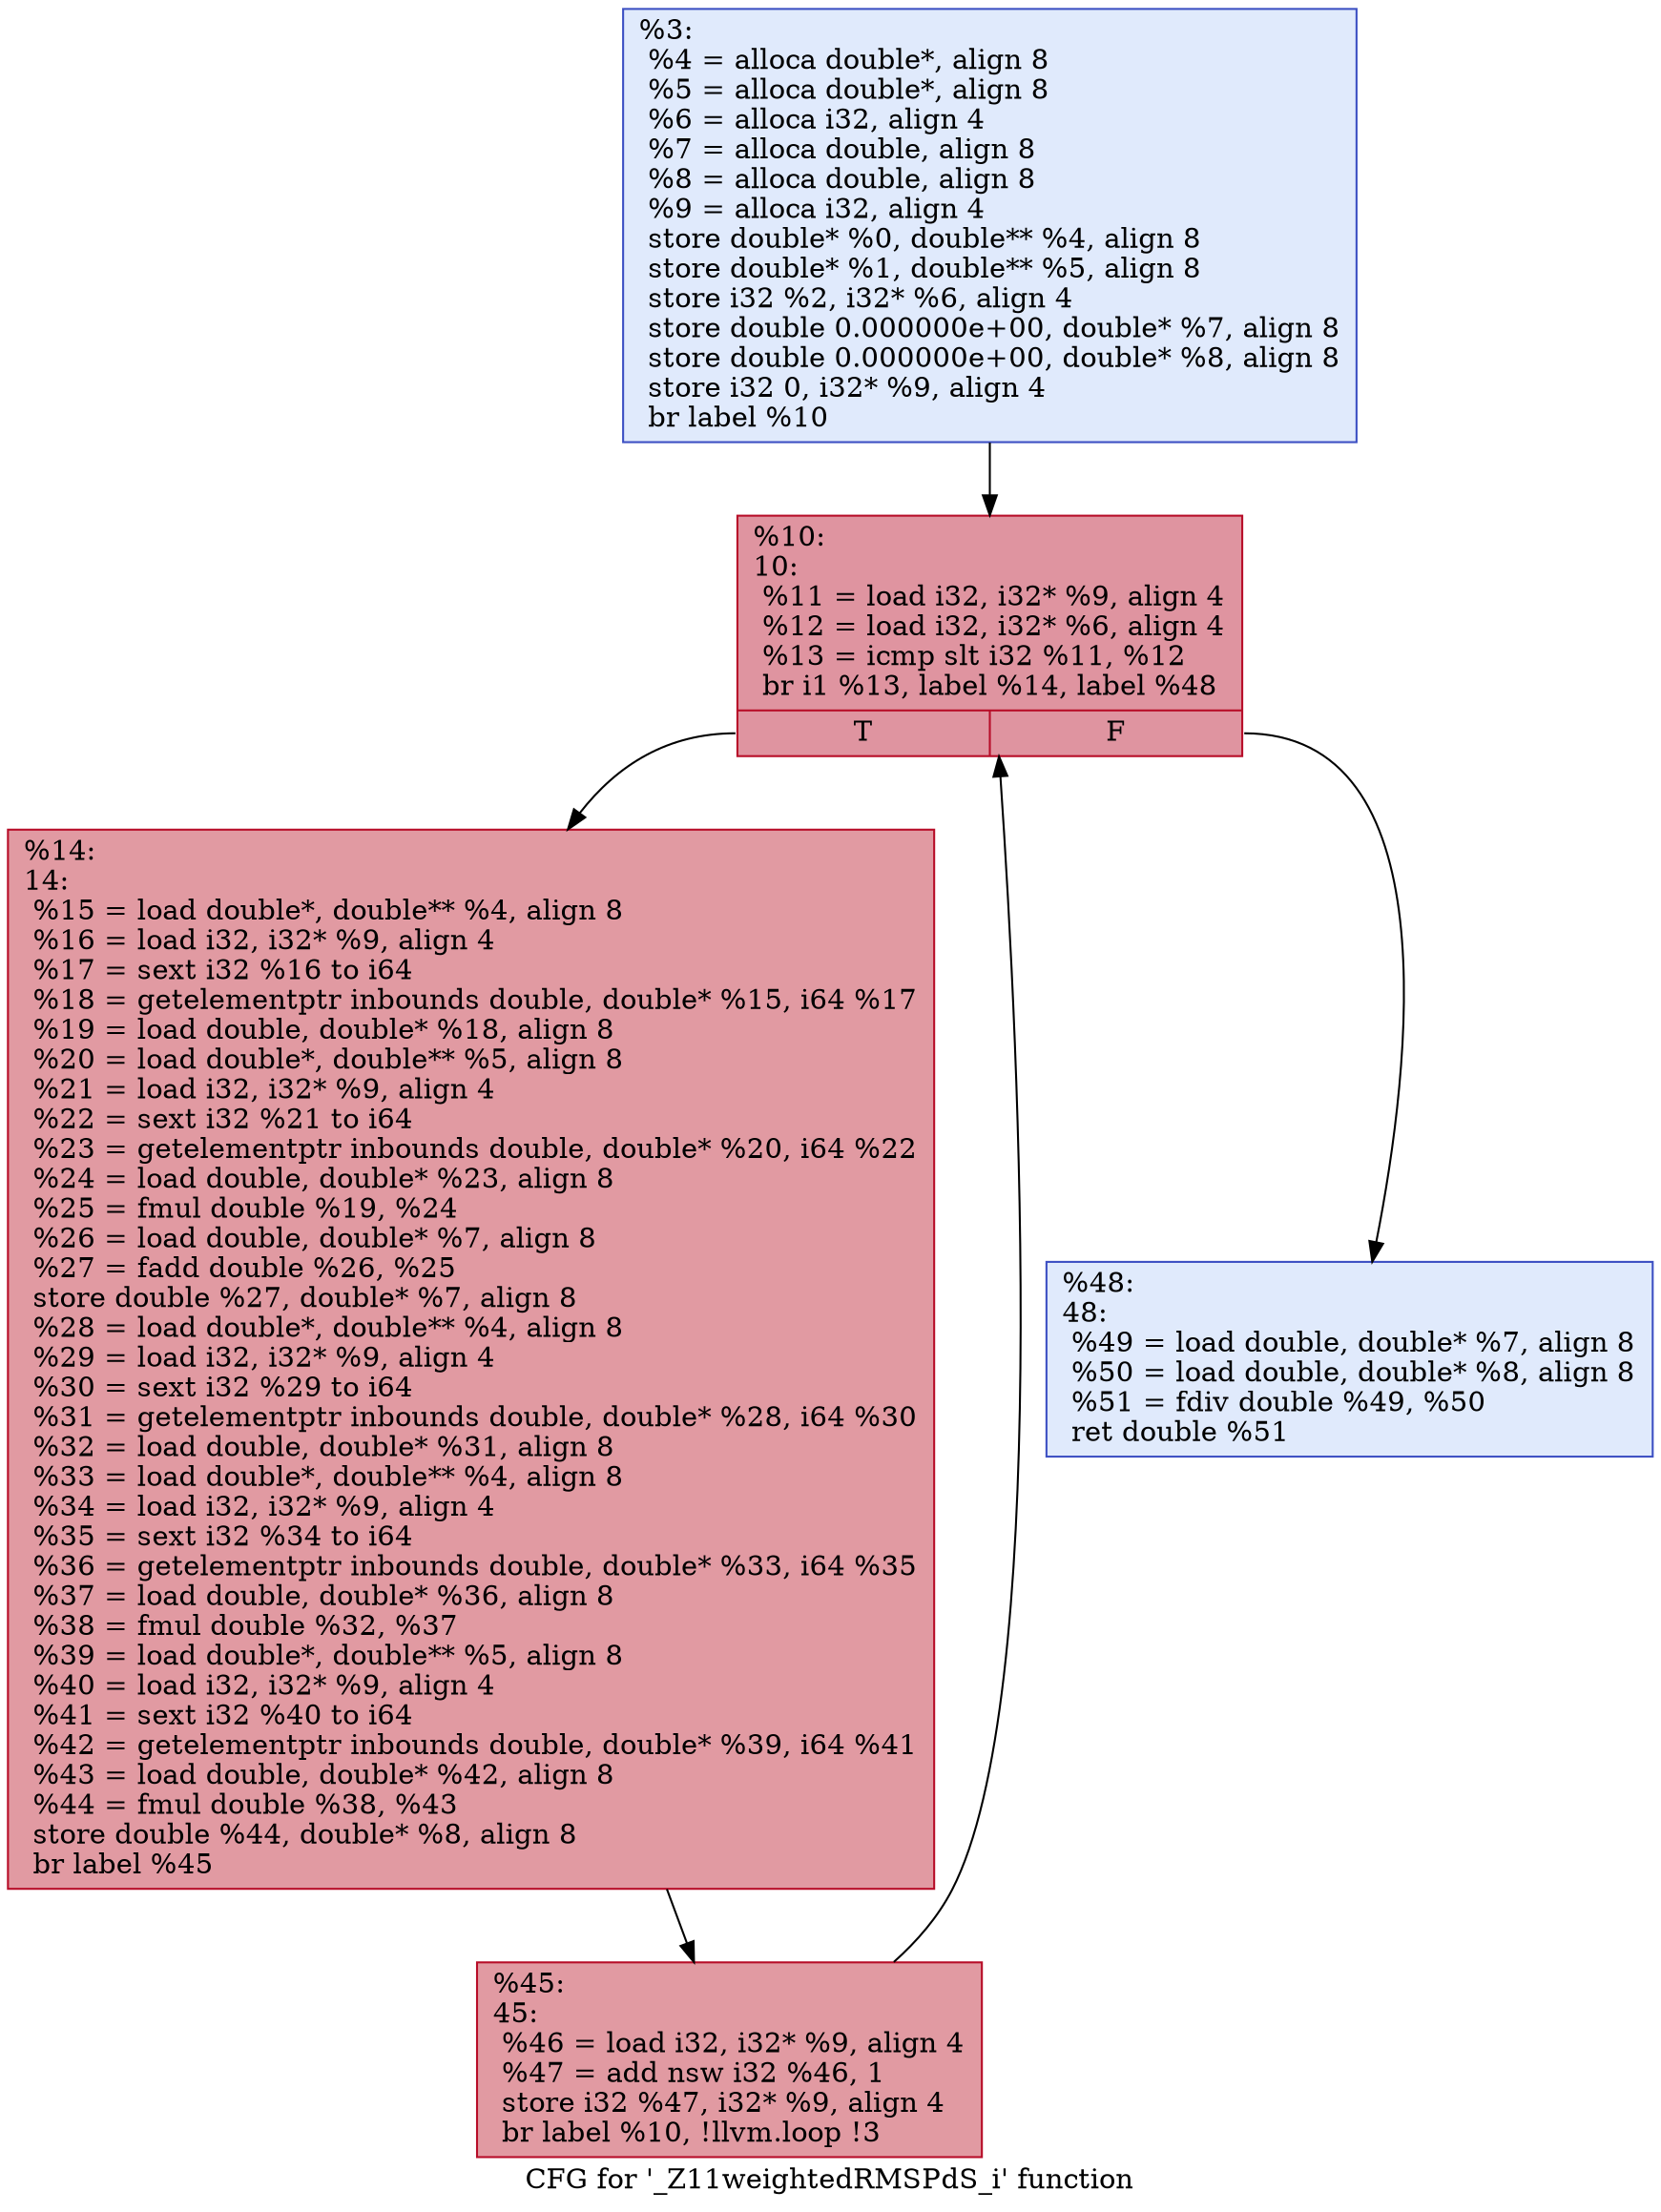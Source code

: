 digraph "CFG for '_Z11weightedRMSPdS_i' function" {
	label="CFG for '_Z11weightedRMSPdS_i' function";

	Node0x2704ac91340 [shape=record,color="#3d50c3ff", style=filled, fillcolor="#b9d0f970",label="{%3:\l  %4 = alloca double*, align 8\l  %5 = alloca double*, align 8\l  %6 = alloca i32, align 4\l  %7 = alloca double, align 8\l  %8 = alloca double, align 8\l  %9 = alloca i32, align 4\l  store double* %0, double** %4, align 8\l  store double* %1, double** %5, align 8\l  store i32 %2, i32* %6, align 4\l  store double 0.000000e+00, double* %7, align 8\l  store double 0.000000e+00, double* %8, align 8\l  store i32 0, i32* %9, align 4\l  br label %10\l}"];
	Node0x2704ac91340 -> Node0x2704ac909e0;
	Node0x2704ac909e0 [shape=record,color="#b70d28ff", style=filled, fillcolor="#b70d2870",label="{%10:\l10:                                               \l  %11 = load i32, i32* %9, align 4\l  %12 = load i32, i32* %6, align 4\l  %13 = icmp slt i32 %11, %12\l  br i1 %13, label %14, label %48\l|{<s0>T|<s1>F}}"];
	Node0x2704ac909e0:s0 -> Node0x2704ac90cb0;
	Node0x2704ac909e0:s1 -> Node0x2704ac913e0;
	Node0x2704ac90cb0 [shape=record,color="#b70d28ff", style=filled, fillcolor="#bb1b2c70",label="{%14:\l14:                                               \l  %15 = load double*, double** %4, align 8\l  %16 = load i32, i32* %9, align 4\l  %17 = sext i32 %16 to i64\l  %18 = getelementptr inbounds double, double* %15, i64 %17\l  %19 = load double, double* %18, align 8\l  %20 = load double*, double** %5, align 8\l  %21 = load i32, i32* %9, align 4\l  %22 = sext i32 %21 to i64\l  %23 = getelementptr inbounds double, double* %20, i64 %22\l  %24 = load double, double* %23, align 8\l  %25 = fmul double %19, %24\l  %26 = load double, double* %7, align 8\l  %27 = fadd double %26, %25\l  store double %27, double* %7, align 8\l  %28 = load double*, double** %4, align 8\l  %29 = load i32, i32* %9, align 4\l  %30 = sext i32 %29 to i64\l  %31 = getelementptr inbounds double, double* %28, i64 %30\l  %32 = load double, double* %31, align 8\l  %33 = load double*, double** %4, align 8\l  %34 = load i32, i32* %9, align 4\l  %35 = sext i32 %34 to i64\l  %36 = getelementptr inbounds double, double* %33, i64 %35\l  %37 = load double, double* %36, align 8\l  %38 = fmul double %32, %37\l  %39 = load double*, double** %5, align 8\l  %40 = load i32, i32* %9, align 4\l  %41 = sext i32 %40 to i64\l  %42 = getelementptr inbounds double, double* %39, i64 %41\l  %43 = load double, double* %42, align 8\l  %44 = fmul double %38, %43\l  store double %44, double* %8, align 8\l  br label %45\l}"];
	Node0x2704ac90cb0 -> Node0x2704ac91430;
	Node0x2704ac91430 [shape=record,color="#b70d28ff", style=filled, fillcolor="#bb1b2c70",label="{%45:\l45:                                               \l  %46 = load i32, i32* %9, align 4\l  %47 = add nsw i32 %46, 1\l  store i32 %47, i32* %9, align 4\l  br label %10, !llvm.loop !3\l}"];
	Node0x2704ac91430 -> Node0x2704ac909e0;
	Node0x2704ac913e0 [shape=record,color="#3d50c3ff", style=filled, fillcolor="#b9d0f970",label="{%48:\l48:                                               \l  %49 = load double, double* %7, align 8\l  %50 = load double, double* %8, align 8\l  %51 = fdiv double %49, %50\l  ret double %51\l}"];
}
